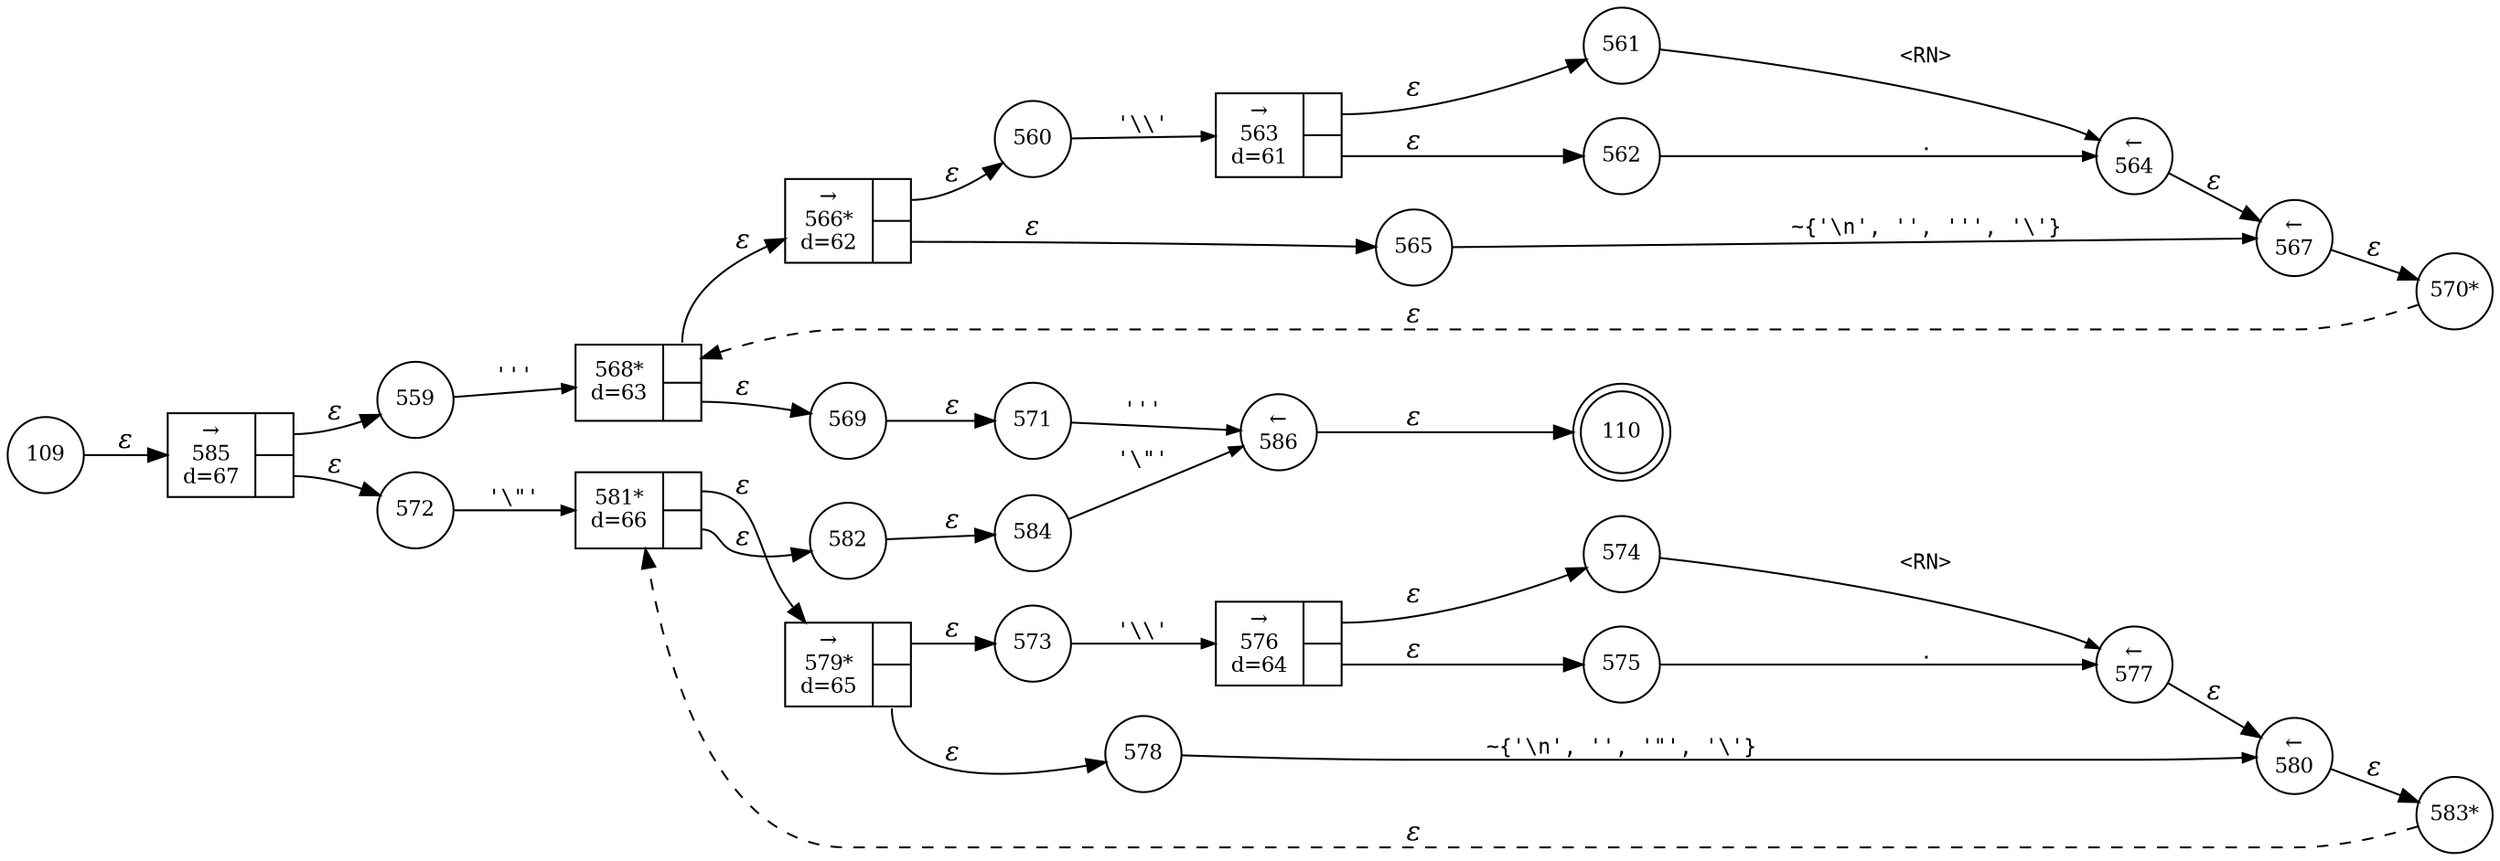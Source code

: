 digraph ATN {
rankdir=LR;
s110[fontsize=11, label="110", shape=doublecircle, fixedsize=true, width=.6];
s576[fontsize=11,label="{&rarr;\n576\nd=64|{<p0>|<p1>}}", shape=record, fixedsize=false, peripheries=1];
s577[fontsize=11,label="&larr;\n577", shape=circle, fixedsize=true, width=.55, peripheries=1];
s578[fontsize=11,label="578", shape=circle, fixedsize=true, width=.55, peripheries=1];
s579[fontsize=11,label="{&rarr;\n579*\nd=65|{<p0>|<p1>}}", shape=record, fixedsize=false, peripheries=1];
s580[fontsize=11,label="&larr;\n580", shape=circle, fixedsize=true, width=.55, peripheries=1];
s581[fontsize=11,label="{581*\nd=66|{<p0>|<p1>}}", shape=record, fixedsize=false, peripheries=1];
s582[fontsize=11,label="582", shape=circle, fixedsize=true, width=.55, peripheries=1];
s583[fontsize=11,label="583*", shape=circle, fixedsize=true, width=.55, peripheries=1];
s584[fontsize=11,label="584", shape=circle, fixedsize=true, width=.55, peripheries=1];
s585[fontsize=11,label="{&rarr;\n585\nd=67|{<p0>|<p1>}}", shape=record, fixedsize=false, peripheries=1];
s586[fontsize=11,label="&larr;\n586", shape=circle, fixedsize=true, width=.55, peripheries=1];
s109[fontsize=11,label="109", shape=circle, fixedsize=true, width=.55, peripheries=1];
s559[fontsize=11,label="559", shape=circle, fixedsize=true, width=.55, peripheries=1];
s560[fontsize=11,label="560", shape=circle, fixedsize=true, width=.55, peripheries=1];
s561[fontsize=11,label="561", shape=circle, fixedsize=true, width=.55, peripheries=1];
s562[fontsize=11,label="562", shape=circle, fixedsize=true, width=.55, peripheries=1];
s563[fontsize=11,label="{&rarr;\n563\nd=61|{<p0>|<p1>}}", shape=record, fixedsize=false, peripheries=1];
s564[fontsize=11,label="&larr;\n564", shape=circle, fixedsize=true, width=.55, peripheries=1];
s565[fontsize=11,label="565", shape=circle, fixedsize=true, width=.55, peripheries=1];
s566[fontsize=11,label="{&rarr;\n566*\nd=62|{<p0>|<p1>}}", shape=record, fixedsize=false, peripheries=1];
s567[fontsize=11,label="&larr;\n567", shape=circle, fixedsize=true, width=.55, peripheries=1];
s568[fontsize=11,label="{568*\nd=63|{<p0>|<p1>}}", shape=record, fixedsize=false, peripheries=1];
s569[fontsize=11,label="569", shape=circle, fixedsize=true, width=.55, peripheries=1];
s570[fontsize=11,label="570*", shape=circle, fixedsize=true, width=.55, peripheries=1];
s571[fontsize=11,label="571", shape=circle, fixedsize=true, width=.55, peripheries=1];
s572[fontsize=11,label="572", shape=circle, fixedsize=true, width=.55, peripheries=1];
s573[fontsize=11,label="573", shape=circle, fixedsize=true, width=.55, peripheries=1];
s574[fontsize=11,label="574", shape=circle, fixedsize=true, width=.55, peripheries=1];
s575[fontsize=11,label="575", shape=circle, fixedsize=true, width=.55, peripheries=1];
s109 -> s585 [fontname="Times-Italic", label="&epsilon;"];
s585:p0 -> s559 [fontname="Times-Italic", label="&epsilon;"];
s585:p1 -> s572 [fontname="Times-Italic", label="&epsilon;"];
s559 -> s568 [fontsize=11, fontname="Courier", arrowsize=.7, label = "'''", arrowhead = normal];
s572 -> s581 [fontsize=11, fontname="Courier", arrowsize=.7, label = "'\\\"'", arrowhead = normal];
s568:p0 -> s566 [fontname="Times-Italic", label="&epsilon;"];
s568:p1 -> s569 [fontname="Times-Italic", label="&epsilon;"];
s581:p0 -> s579 [fontname="Times-Italic", label="&epsilon;"];
s581:p1 -> s582 [fontname="Times-Italic", label="&epsilon;"];
s566:p0 -> s560 [fontname="Times-Italic", label="&epsilon;"];
s566:p1 -> s565 [fontname="Times-Italic", label="&epsilon;"];
s569 -> s571 [fontname="Times-Italic", label="&epsilon;"];
s579:p0 -> s573 [fontname="Times-Italic", label="&epsilon;"];
s579:p1 -> s578 [fontname="Times-Italic", label="&epsilon;"];
s582 -> s584 [fontname="Times-Italic", label="&epsilon;"];
s560 -> s563 [fontsize=11, fontname="Courier", arrowsize=.7, label = "'\\\\'", arrowhead = normal];
s565 -> s567 [fontsize=11, fontname="Courier", arrowsize=.7, label = "~{'\\n', '', ''', '\\'}", arrowhead = normal];
s571 -> s586 [fontsize=11, fontname="Courier", arrowsize=.7, label = "'''", arrowhead = normal];
s573 -> s576 [fontsize=11, fontname="Courier", arrowsize=.7, label = "'\\\\'", arrowhead = normal];
s578 -> s580 [fontsize=11, fontname="Courier", arrowsize=.7, label = "~{'\\n', '', '\"', '\\'}", arrowhead = normal];
s584 -> s586 [fontsize=11, fontname="Courier", arrowsize=.7, label = "'\\\"'", arrowhead = normal];
s563:p0 -> s561 [fontname="Times-Italic", label="&epsilon;"];
s563:p1 -> s562 [fontname="Times-Italic", label="&epsilon;"];
s567 -> s570 [fontname="Times-Italic", label="&epsilon;"];
s586 -> s110 [fontname="Times-Italic", label="&epsilon;"];
s576:p0 -> s574 [fontname="Times-Italic", label="&epsilon;"];
s576:p1 -> s575 [fontname="Times-Italic", label="&epsilon;"];
s580 -> s583 [fontname="Times-Italic", label="&epsilon;"];
s561 -> s564 [fontsize=11, fontname="Courier", arrowsize=.7, label = "<RN>", arrowhead = normal];
s562 -> s564 [fontsize=11, fontname="Courier", arrowsize=.7, label = ".", arrowhead = normal];
s570 -> s568 [fontname="Times-Italic", label="&epsilon;", style="dashed"];
s574 -> s577 [fontsize=11, fontname="Courier", arrowsize=.7, label = "<RN>", arrowhead = normal];
s575 -> s577 [fontsize=11, fontname="Courier", arrowsize=.7, label = ".", arrowhead = normal];
s583 -> s581 [fontname="Times-Italic", label="&epsilon;", style="dashed"];
s564 -> s567 [fontname="Times-Italic", label="&epsilon;"];
s577 -> s580 [fontname="Times-Italic", label="&epsilon;"];
}